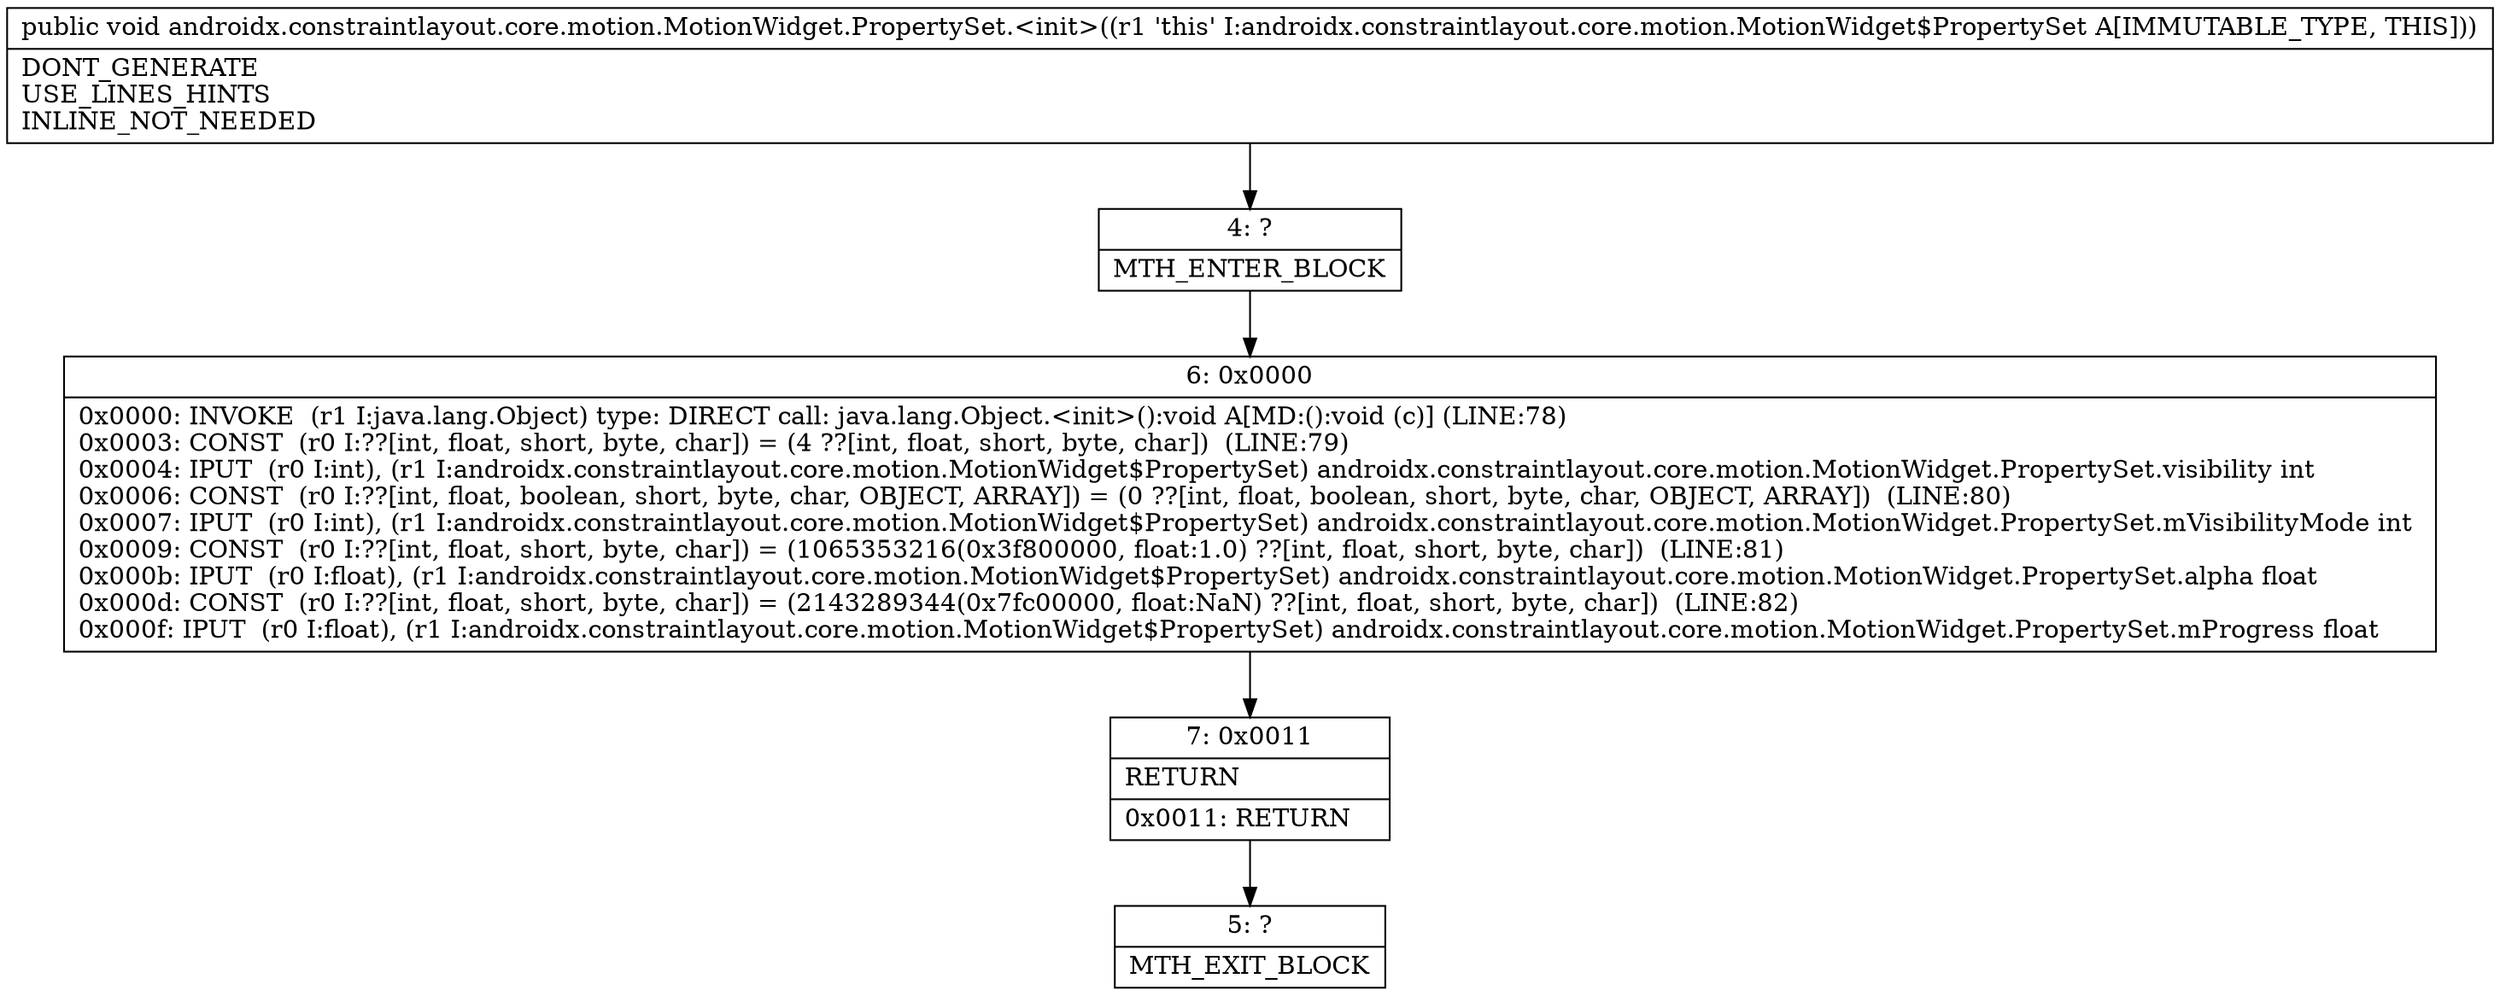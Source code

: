 digraph "CFG forandroidx.constraintlayout.core.motion.MotionWidget.PropertySet.\<init\>()V" {
Node_4 [shape=record,label="{4\:\ ?|MTH_ENTER_BLOCK\l}"];
Node_6 [shape=record,label="{6\:\ 0x0000|0x0000: INVOKE  (r1 I:java.lang.Object) type: DIRECT call: java.lang.Object.\<init\>():void A[MD:():void (c)] (LINE:78)\l0x0003: CONST  (r0 I:??[int, float, short, byte, char]) = (4 ??[int, float, short, byte, char])  (LINE:79)\l0x0004: IPUT  (r0 I:int), (r1 I:androidx.constraintlayout.core.motion.MotionWidget$PropertySet) androidx.constraintlayout.core.motion.MotionWidget.PropertySet.visibility int \l0x0006: CONST  (r0 I:??[int, float, boolean, short, byte, char, OBJECT, ARRAY]) = (0 ??[int, float, boolean, short, byte, char, OBJECT, ARRAY])  (LINE:80)\l0x0007: IPUT  (r0 I:int), (r1 I:androidx.constraintlayout.core.motion.MotionWidget$PropertySet) androidx.constraintlayout.core.motion.MotionWidget.PropertySet.mVisibilityMode int \l0x0009: CONST  (r0 I:??[int, float, short, byte, char]) = (1065353216(0x3f800000, float:1.0) ??[int, float, short, byte, char])  (LINE:81)\l0x000b: IPUT  (r0 I:float), (r1 I:androidx.constraintlayout.core.motion.MotionWidget$PropertySet) androidx.constraintlayout.core.motion.MotionWidget.PropertySet.alpha float \l0x000d: CONST  (r0 I:??[int, float, short, byte, char]) = (2143289344(0x7fc00000, float:NaN) ??[int, float, short, byte, char])  (LINE:82)\l0x000f: IPUT  (r0 I:float), (r1 I:androidx.constraintlayout.core.motion.MotionWidget$PropertySet) androidx.constraintlayout.core.motion.MotionWidget.PropertySet.mProgress float \l}"];
Node_7 [shape=record,label="{7\:\ 0x0011|RETURN\l|0x0011: RETURN   \l}"];
Node_5 [shape=record,label="{5\:\ ?|MTH_EXIT_BLOCK\l}"];
MethodNode[shape=record,label="{public void androidx.constraintlayout.core.motion.MotionWidget.PropertySet.\<init\>((r1 'this' I:androidx.constraintlayout.core.motion.MotionWidget$PropertySet A[IMMUTABLE_TYPE, THIS]))  | DONT_GENERATE\lUSE_LINES_HINTS\lINLINE_NOT_NEEDED\l}"];
MethodNode -> Node_4;Node_4 -> Node_6;
Node_6 -> Node_7;
Node_7 -> Node_5;
}

